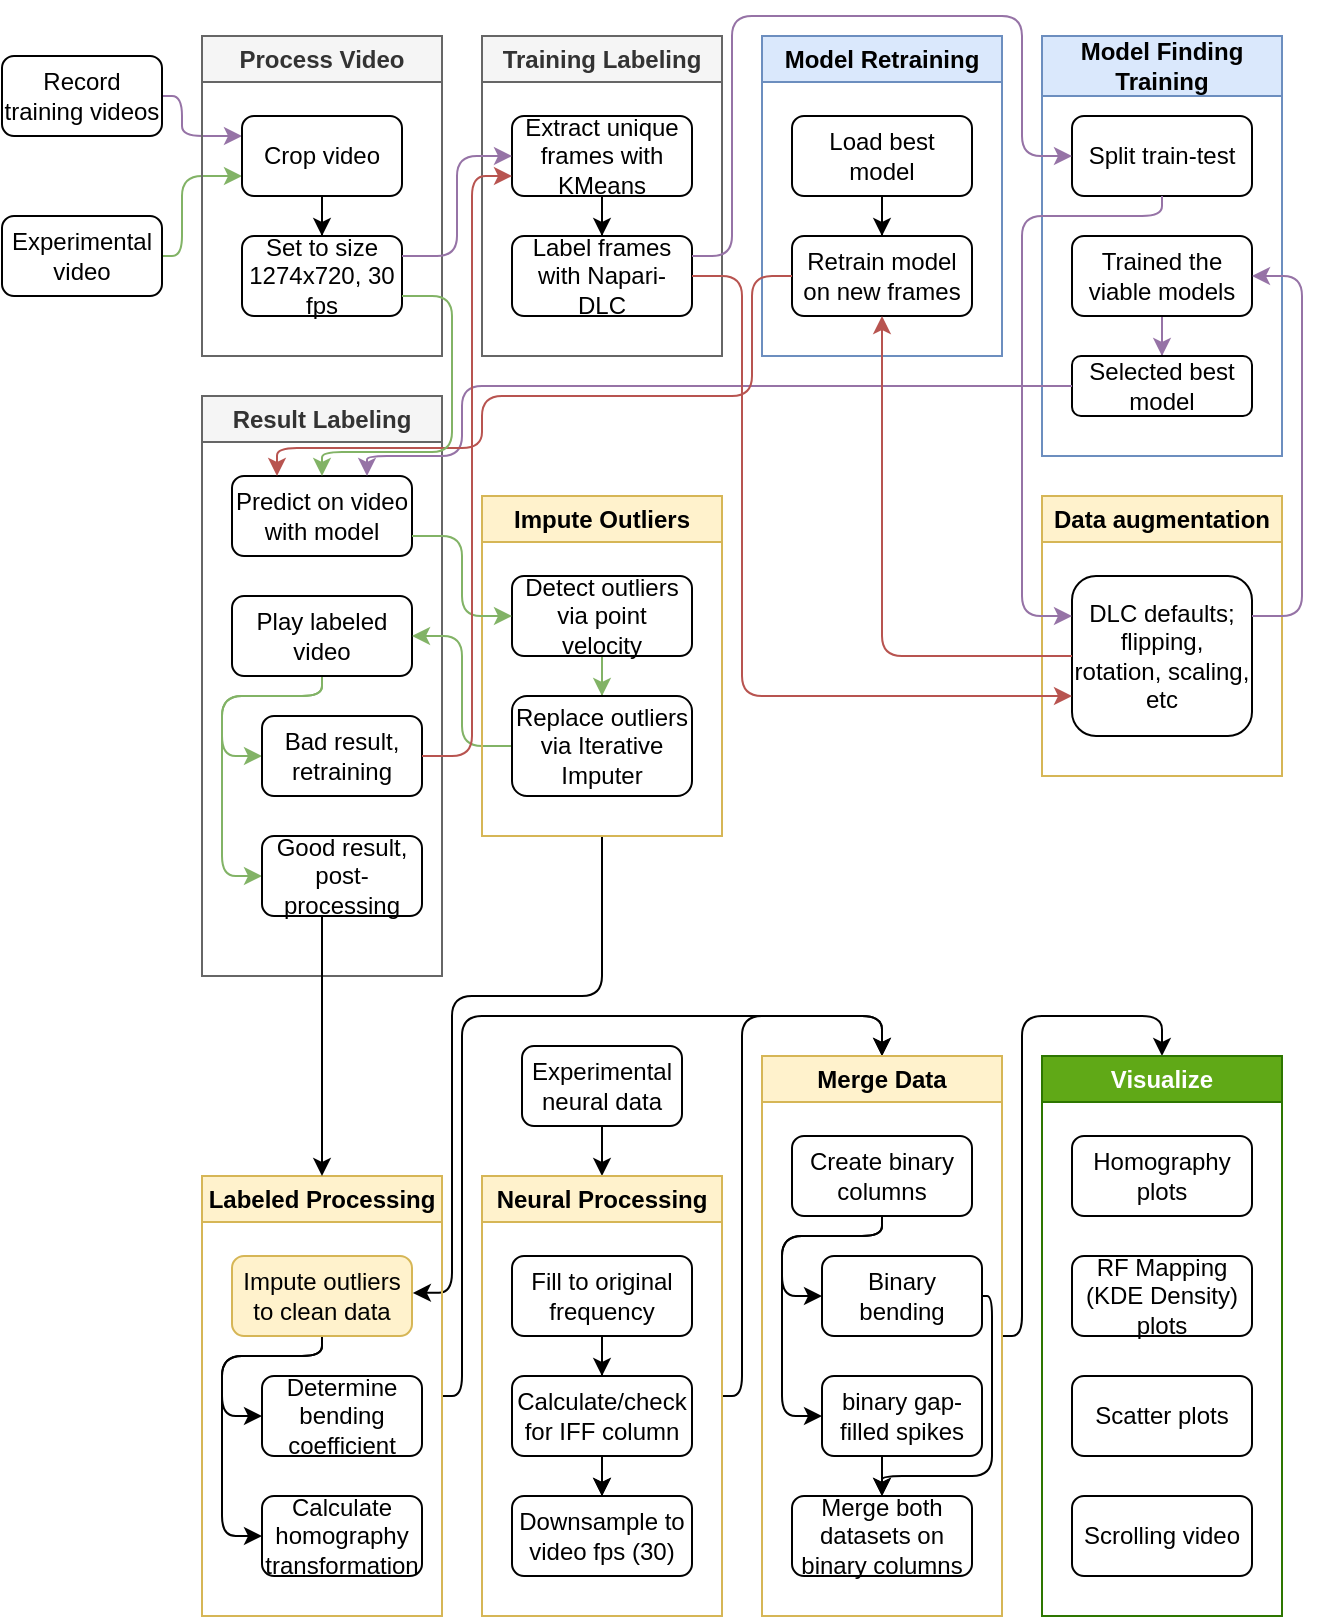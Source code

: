 <mxfile version="27.0.9">
  <diagram name="Page-1" id="RdltcCof8Wf01oZAINgJ">
    <mxGraphModel dx="1722" dy="949" grid="1" gridSize="10" guides="1" tooltips="1" connect="1" arrows="1" fold="1" page="1" pageScale="1" pageWidth="827" pageHeight="1169" math="0" shadow="0">
      <root>
        <mxCell id="0" />
        <mxCell id="1" parent="0" />
        <mxCell id="Vgs0IDp5Xt-hshidoUYs-11" style="edgeStyle=orthogonalEdgeStyle;rounded=1;orthogonalLoop=1;jettySize=auto;html=1;entryX=0;entryY=0.25;entryDx=0;entryDy=0;fillColor=#e1d5e7;strokeColor=#9673a6;curved=0;" edge="1" parent="1" source="Vgs0IDp5Xt-hshidoUYs-1" target="Vgs0IDp5Xt-hshidoUYs-9">
          <mxGeometry relative="1" as="geometry">
            <Array as="points">
              <mxPoint x="150" y="70" />
              <mxPoint x="150" y="90" />
            </Array>
          </mxGeometry>
        </mxCell>
        <mxCell id="Vgs0IDp5Xt-hshidoUYs-1" value="Record training videos" style="rounded=1;whiteSpace=wrap;html=1;" vertex="1" parent="1">
          <mxGeometry x="60" y="50" width="80" height="40" as="geometry" />
        </mxCell>
        <mxCell id="Vgs0IDp5Xt-hshidoUYs-79" style="edgeStyle=orthogonalEdgeStyle;rounded=1;orthogonalLoop=1;jettySize=auto;html=1;fillColor=#d5e8d4;strokeColor=#82b366;entryX=0;entryY=0.75;entryDx=0;entryDy=0;curved=0;" edge="1" parent="1" source="Vgs0IDp5Xt-hshidoUYs-2" target="Vgs0IDp5Xt-hshidoUYs-9">
          <mxGeometry relative="1" as="geometry">
            <mxPoint x="160" y="160" as="targetPoint" />
            <Array as="points">
              <mxPoint x="150" y="150" />
              <mxPoint x="150" y="110" />
            </Array>
          </mxGeometry>
        </mxCell>
        <mxCell id="Vgs0IDp5Xt-hshidoUYs-2" value="Experimental video" style="rounded=1;whiteSpace=wrap;html=1;" vertex="1" parent="1">
          <mxGeometry x="60" y="130" width="80" height="40" as="geometry" />
        </mxCell>
        <mxCell id="Vgs0IDp5Xt-hshidoUYs-8" value="Process Video" style="swimlane;whiteSpace=wrap;html=1;fillColor=#f5f5f5;fontColor=#333333;strokeColor=#666666;" vertex="1" parent="1">
          <mxGeometry x="160" y="40" width="120" height="160" as="geometry" />
        </mxCell>
        <mxCell id="Vgs0IDp5Xt-hshidoUYs-20" style="edgeStyle=orthogonalEdgeStyle;rounded=0;orthogonalLoop=1;jettySize=auto;html=1;entryX=0.5;entryY=0;entryDx=0;entryDy=0;" edge="1" parent="Vgs0IDp5Xt-hshidoUYs-8" source="Vgs0IDp5Xt-hshidoUYs-9" target="Vgs0IDp5Xt-hshidoUYs-10">
          <mxGeometry relative="1" as="geometry" />
        </mxCell>
        <mxCell id="Vgs0IDp5Xt-hshidoUYs-9" value="Crop video" style="rounded=1;whiteSpace=wrap;html=1;" vertex="1" parent="Vgs0IDp5Xt-hshidoUYs-8">
          <mxGeometry x="20" y="40" width="80" height="40" as="geometry" />
        </mxCell>
        <mxCell id="Vgs0IDp5Xt-hshidoUYs-10" value="Set to size 1274x720, 30 fps" style="rounded=1;whiteSpace=wrap;html=1;" vertex="1" parent="Vgs0IDp5Xt-hshidoUYs-8">
          <mxGeometry x="20" y="100" width="80" height="40" as="geometry" />
        </mxCell>
        <mxCell id="Vgs0IDp5Xt-hshidoUYs-15" value="Training Labeling" style="swimlane;whiteSpace=wrap;html=1;fillColor=#f5f5f5;strokeColor=#666666;fontColor=#333333;" vertex="1" parent="1">
          <mxGeometry x="300" y="40" width="120" height="160" as="geometry" />
        </mxCell>
        <mxCell id="Vgs0IDp5Xt-hshidoUYs-94" style="edgeStyle=orthogonalEdgeStyle;rounded=0;orthogonalLoop=1;jettySize=auto;html=1;entryX=0.5;entryY=0;entryDx=0;entryDy=0;" edge="1" parent="Vgs0IDp5Xt-hshidoUYs-15" source="Vgs0IDp5Xt-hshidoUYs-18" target="Vgs0IDp5Xt-hshidoUYs-19">
          <mxGeometry relative="1" as="geometry" />
        </mxCell>
        <mxCell id="Vgs0IDp5Xt-hshidoUYs-18" value="Extract unique frames with KMeans" style="rounded=1;whiteSpace=wrap;html=1;" vertex="1" parent="Vgs0IDp5Xt-hshidoUYs-15">
          <mxGeometry x="15" y="40" width="90" height="40" as="geometry" />
        </mxCell>
        <mxCell id="Vgs0IDp5Xt-hshidoUYs-19" value="Label frames with Napari-DLC" style="rounded=1;whiteSpace=wrap;html=1;" vertex="1" parent="Vgs0IDp5Xt-hshidoUYs-15">
          <mxGeometry x="15" y="100" width="90" height="40" as="geometry" />
        </mxCell>
        <mxCell id="Vgs0IDp5Xt-hshidoUYs-24" value="Model Finding Training" style="swimlane;whiteSpace=wrap;html=1;startSize=30;fillColor=#dae8fc;strokeColor=#6c8ebf;" vertex="1" parent="1">
          <mxGeometry x="580" y="40" width="120" height="210" as="geometry" />
        </mxCell>
        <mxCell id="Vgs0IDp5Xt-hshidoUYs-28" value="Split train-test" style="rounded=1;whiteSpace=wrap;html=1;" vertex="1" parent="Vgs0IDp5Xt-hshidoUYs-24">
          <mxGeometry x="15" y="40" width="90" height="40" as="geometry" />
        </mxCell>
        <mxCell id="Vgs0IDp5Xt-hshidoUYs-46" style="edgeStyle=orthogonalEdgeStyle;rounded=0;orthogonalLoop=1;jettySize=auto;html=1;entryX=0.5;entryY=0;entryDx=0;entryDy=0;fillColor=#e1d5e7;strokeColor=#9673a6;" edge="1" parent="Vgs0IDp5Xt-hshidoUYs-24" source="Vgs0IDp5Xt-hshidoUYs-35" target="Vgs0IDp5Xt-hshidoUYs-44">
          <mxGeometry relative="1" as="geometry" />
        </mxCell>
        <mxCell id="Vgs0IDp5Xt-hshidoUYs-35" value="Trained the viable models" style="rounded=1;whiteSpace=wrap;html=1;" vertex="1" parent="Vgs0IDp5Xt-hshidoUYs-24">
          <mxGeometry x="15" y="100" width="90" height="40" as="geometry" />
        </mxCell>
        <mxCell id="Vgs0IDp5Xt-hshidoUYs-44" value="Selected best model" style="rounded=1;whiteSpace=wrap;html=1;" vertex="1" parent="Vgs0IDp5Xt-hshidoUYs-24">
          <mxGeometry x="15" y="160" width="90" height="30" as="geometry" />
        </mxCell>
        <mxCell id="Vgs0IDp5Xt-hshidoUYs-29" value="Data augmentation" style="swimlane;whiteSpace=wrap;html=1;fillColor=#fff2cc;strokeColor=#d6b656;" vertex="1" parent="1">
          <mxGeometry x="580" y="270" width="120" height="140" as="geometry" />
        </mxCell>
        <mxCell id="Vgs0IDp5Xt-hshidoUYs-31" value="&lt;div&gt;DLC defaults;&lt;/div&gt;&lt;div&gt;flipping, rotation, scaling, etc&lt;/div&gt;" style="rounded=1;whiteSpace=wrap;html=1;" vertex="1" parent="Vgs0IDp5Xt-hshidoUYs-29">
          <mxGeometry x="15" y="40" width="90" height="80" as="geometry" />
        </mxCell>
        <mxCell id="Vgs0IDp5Xt-hshidoUYs-33" style="edgeStyle=orthogonalEdgeStyle;rounded=1;orthogonalLoop=1;jettySize=auto;html=1;entryX=0;entryY=0.25;entryDx=0;entryDy=0;fillColor=#e1d5e7;strokeColor=#9673a6;exitX=0.5;exitY=1;exitDx=0;exitDy=0;curved=0;" edge="1" parent="1" source="Vgs0IDp5Xt-hshidoUYs-28" target="Vgs0IDp5Xt-hshidoUYs-31">
          <mxGeometry relative="1" as="geometry">
            <Array as="points">
              <mxPoint x="640" y="130" />
              <mxPoint x="570" y="130" />
              <mxPoint x="570" y="330" />
            </Array>
          </mxGeometry>
        </mxCell>
        <mxCell id="Vgs0IDp5Xt-hshidoUYs-41" style="edgeStyle=orthogonalEdgeStyle;rounded=1;orthogonalLoop=1;jettySize=auto;html=1;entryX=1;entryY=0.5;entryDx=0;entryDy=0;fillColor=#e1d5e7;strokeColor=#9673a6;exitX=1;exitY=0.25;exitDx=0;exitDy=0;curved=0;" edge="1" parent="1" source="Vgs0IDp5Xt-hshidoUYs-31" target="Vgs0IDp5Xt-hshidoUYs-35">
          <mxGeometry relative="1" as="geometry">
            <Array as="points">
              <mxPoint x="710" y="330" />
              <mxPoint x="710" y="160" />
            </Array>
          </mxGeometry>
        </mxCell>
        <mxCell id="Vgs0IDp5Xt-hshidoUYs-47" value="Result Labeling" style="swimlane;whiteSpace=wrap;html=1;fillColor=#f5f5f5;fontColor=#333333;strokeColor=#666666;" vertex="1" parent="1">
          <mxGeometry x="160" y="220" width="120" height="290" as="geometry">
            <mxRectangle x="160" y="220" width="120" height="30" as="alternateBounds" />
          </mxGeometry>
        </mxCell>
        <mxCell id="Vgs0IDp5Xt-hshidoUYs-49" value="Predict on video with model" style="rounded=1;whiteSpace=wrap;html=1;" vertex="1" parent="Vgs0IDp5Xt-hshidoUYs-47">
          <mxGeometry x="15" y="40" width="90" height="40" as="geometry" />
        </mxCell>
        <mxCell id="Vgs0IDp5Xt-hshidoUYs-66" style="edgeStyle=orthogonalEdgeStyle;rounded=1;orthogonalLoop=1;jettySize=auto;html=1;entryX=0;entryY=0.5;entryDx=0;entryDy=0;fillColor=#d5e8d4;strokeColor=#82b366;curved=0;" edge="1" parent="Vgs0IDp5Xt-hshidoUYs-47" source="Vgs0IDp5Xt-hshidoUYs-57" target="Vgs0IDp5Xt-hshidoUYs-64">
          <mxGeometry relative="1" as="geometry">
            <Array as="points">
              <mxPoint x="60" y="150" />
              <mxPoint x="10" y="150" />
              <mxPoint x="10" y="180" />
            </Array>
          </mxGeometry>
        </mxCell>
        <mxCell id="Vgs0IDp5Xt-hshidoUYs-67" style="edgeStyle=orthogonalEdgeStyle;rounded=1;orthogonalLoop=1;jettySize=auto;html=1;entryX=0;entryY=0.5;entryDx=0;entryDy=0;fillColor=#d5e8d4;strokeColor=#82b366;curved=0;entryPerimeter=0;" edge="1" parent="Vgs0IDp5Xt-hshidoUYs-47" source="Vgs0IDp5Xt-hshidoUYs-57" target="Vgs0IDp5Xt-hshidoUYs-65">
          <mxGeometry relative="1" as="geometry">
            <Array as="points">
              <mxPoint x="60" y="150" />
              <mxPoint x="10" y="150" />
              <mxPoint x="10" y="240" />
            </Array>
          </mxGeometry>
        </mxCell>
        <mxCell id="Vgs0IDp5Xt-hshidoUYs-57" value="Play labeled video" style="rounded=1;whiteSpace=wrap;html=1;" vertex="1" parent="Vgs0IDp5Xt-hshidoUYs-47">
          <mxGeometry x="15" y="100" width="90" height="40" as="geometry" />
        </mxCell>
        <mxCell id="Vgs0IDp5Xt-hshidoUYs-64" value="Bad result, retraining" style="rounded=1;whiteSpace=wrap;html=1;" vertex="1" parent="Vgs0IDp5Xt-hshidoUYs-47">
          <mxGeometry x="30" y="160" width="80" height="40" as="geometry" />
        </mxCell>
        <mxCell id="Vgs0IDp5Xt-hshidoUYs-65" value="Good result, post-processing" style="rounded=1;whiteSpace=wrap;html=1;" vertex="1" parent="Vgs0IDp5Xt-hshidoUYs-47">
          <mxGeometry x="30" y="220" width="80" height="40" as="geometry" />
        </mxCell>
        <mxCell id="Vgs0IDp5Xt-hshidoUYs-51" style="edgeStyle=orthogonalEdgeStyle;rounded=1;orthogonalLoop=1;jettySize=auto;html=1;entryX=0.75;entryY=0;entryDx=0;entryDy=0;fillColor=#e1d5e7;strokeColor=#9673a6;curved=0;" edge="1" parent="1" source="Vgs0IDp5Xt-hshidoUYs-44" target="Vgs0IDp5Xt-hshidoUYs-49">
          <mxGeometry relative="1" as="geometry">
            <Array as="points">
              <mxPoint x="290" y="215" />
              <mxPoint x="290" y="250" />
              <mxPoint x="243" y="250" />
            </Array>
          </mxGeometry>
        </mxCell>
        <mxCell id="Vgs0IDp5Xt-hshidoUYs-58" style="edgeStyle=orthogonalEdgeStyle;rounded=1;orthogonalLoop=1;jettySize=auto;html=1;entryX=1;entryY=0.5;entryDx=0;entryDy=0;fillColor=#d5e8d4;strokeColor=#82b366;exitX=0;exitY=0.5;exitDx=0;exitDy=0;curved=0;" edge="1" parent="1" source="Vgs0IDp5Xt-hshidoUYs-55" target="Vgs0IDp5Xt-hshidoUYs-57">
          <mxGeometry relative="1" as="geometry">
            <Array as="points">
              <mxPoint x="290" y="395" />
              <mxPoint x="290" y="340" />
            </Array>
          </mxGeometry>
        </mxCell>
        <mxCell id="Vgs0IDp5Xt-hshidoUYs-178" style="edgeStyle=orthogonalEdgeStyle;rounded=1;orthogonalLoop=1;jettySize=auto;html=1;curved=0;entryX=1.005;entryY=0.461;entryDx=0;entryDy=0;entryPerimeter=0;exitX=0.5;exitY=1;exitDx=0;exitDy=0;" edge="1" parent="1" source="Vgs0IDp5Xt-hshidoUYs-53" target="Vgs0IDp5Xt-hshidoUYs-138">
          <mxGeometry relative="1" as="geometry">
            <mxPoint x="355.029" y="440" as="sourcePoint" />
            <mxPoint x="260" y="670.029" as="targetPoint" />
            <Array as="points">
              <mxPoint x="360" y="520" />
              <mxPoint x="285" y="520" />
              <mxPoint x="285" y="668" />
            </Array>
          </mxGeometry>
        </mxCell>
        <mxCell id="Vgs0IDp5Xt-hshidoUYs-53" value="Impute Outliers" style="swimlane;whiteSpace=wrap;html=1;fillColor=#fff2cc;strokeColor=#d6b656;" vertex="1" parent="1">
          <mxGeometry x="300" y="270" width="120" height="170" as="geometry" />
        </mxCell>
        <mxCell id="Vgs0IDp5Xt-hshidoUYs-69" style="edgeStyle=orthogonalEdgeStyle;rounded=0;orthogonalLoop=1;jettySize=auto;html=1;entryX=0.5;entryY=0;entryDx=0;entryDy=0;fillColor=#d5e8d4;strokeColor=#82b366;" edge="1" parent="Vgs0IDp5Xt-hshidoUYs-53" source="Vgs0IDp5Xt-hshidoUYs-54" target="Vgs0IDp5Xt-hshidoUYs-55">
          <mxGeometry relative="1" as="geometry" />
        </mxCell>
        <mxCell id="Vgs0IDp5Xt-hshidoUYs-54" value="Detect outliers via point velocity" style="rounded=1;whiteSpace=wrap;html=1;" vertex="1" parent="Vgs0IDp5Xt-hshidoUYs-53">
          <mxGeometry x="15" y="40" width="90" height="40" as="geometry" />
        </mxCell>
        <mxCell id="Vgs0IDp5Xt-hshidoUYs-55" value="Replace outliers via Iterative Imputer" style="rounded=1;whiteSpace=wrap;html=1;" vertex="1" parent="Vgs0IDp5Xt-hshidoUYs-53">
          <mxGeometry x="15" y="100" width="90" height="50" as="geometry" />
        </mxCell>
        <mxCell id="Vgs0IDp5Xt-hshidoUYs-59" style="edgeStyle=orthogonalEdgeStyle;rounded=1;orthogonalLoop=1;jettySize=auto;html=1;entryX=0;entryY=0.5;entryDx=0;entryDy=0;fillColor=#d5e8d4;strokeColor=#82b366;exitX=1;exitY=0.75;exitDx=0;exitDy=0;curved=0;" edge="1" parent="1" source="Vgs0IDp5Xt-hshidoUYs-49" target="Vgs0IDp5Xt-hshidoUYs-54">
          <mxGeometry relative="1" as="geometry">
            <Array as="points">
              <mxPoint x="290" y="290" />
              <mxPoint x="290" y="330" />
            </Array>
          </mxGeometry>
        </mxCell>
        <mxCell id="Vgs0IDp5Xt-hshidoUYs-72" value="Model Retraining" style="swimlane;whiteSpace=wrap;html=1;fillColor=#dae8fc;strokeColor=#6c8ebf;" vertex="1" parent="1">
          <mxGeometry x="440" y="40" width="120" height="160" as="geometry" />
        </mxCell>
        <mxCell id="Vgs0IDp5Xt-hshidoUYs-97" style="edgeStyle=orthogonalEdgeStyle;rounded=0;orthogonalLoop=1;jettySize=auto;html=1;entryX=0.5;entryY=0;entryDx=0;entryDy=0;" edge="1" parent="Vgs0IDp5Xt-hshidoUYs-72" source="Vgs0IDp5Xt-hshidoUYs-74" target="Vgs0IDp5Xt-hshidoUYs-75">
          <mxGeometry relative="1" as="geometry" />
        </mxCell>
        <mxCell id="Vgs0IDp5Xt-hshidoUYs-74" value="Load best model" style="rounded=1;whiteSpace=wrap;html=1;" vertex="1" parent="Vgs0IDp5Xt-hshidoUYs-72">
          <mxGeometry x="15" y="40" width="90" height="40" as="geometry" />
        </mxCell>
        <mxCell id="Vgs0IDp5Xt-hshidoUYs-75" value="Retrain model on new frames" style="rounded=1;whiteSpace=wrap;html=1;" vertex="1" parent="Vgs0IDp5Xt-hshidoUYs-72">
          <mxGeometry x="15" y="100" width="90" height="40" as="geometry" />
        </mxCell>
        <mxCell id="Vgs0IDp5Xt-hshidoUYs-78" style="edgeStyle=orthogonalEdgeStyle;rounded=1;orthogonalLoop=1;jettySize=auto;html=1;entryX=0.25;entryY=0;entryDx=0;entryDy=0;fillColor=#f8cecc;strokeColor=#b85450;exitX=0;exitY=0.5;exitDx=0;exitDy=0;curved=0;" edge="1" parent="1" source="Vgs0IDp5Xt-hshidoUYs-75" target="Vgs0IDp5Xt-hshidoUYs-49">
          <mxGeometry relative="1" as="geometry">
            <mxPoint x="455" y="156" as="sourcePoint" />
            <mxPoint x="197.5" y="256" as="targetPoint" />
            <Array as="points">
              <mxPoint x="435" y="160" />
              <mxPoint x="435" y="220" />
              <mxPoint x="300" y="220" />
              <mxPoint x="300" y="246" />
              <mxPoint x="198" y="246" />
            </Array>
          </mxGeometry>
        </mxCell>
        <mxCell id="Vgs0IDp5Xt-hshidoUYs-84" style="edgeStyle=orthogonalEdgeStyle;rounded=1;orthogonalLoop=1;jettySize=auto;html=1;entryX=0;entryY=0.5;entryDx=0;entryDy=0;fillColor=#e1d5e7;strokeColor=#9673a6;exitX=1;exitY=0.25;exitDx=0;exitDy=0;curved=0;" edge="1" parent="1" source="Vgs0IDp5Xt-hshidoUYs-10" target="Vgs0IDp5Xt-hshidoUYs-18">
          <mxGeometry relative="1" as="geometry" />
        </mxCell>
        <mxCell id="Vgs0IDp5Xt-hshidoUYs-85" style="edgeStyle=orthogonalEdgeStyle;rounded=1;orthogonalLoop=1;jettySize=auto;html=1;entryX=0.5;entryY=0;entryDx=0;entryDy=0;fillColor=#d5e8d4;strokeColor=#82b366;curved=0;" edge="1" parent="1" target="Vgs0IDp5Xt-hshidoUYs-49">
          <mxGeometry relative="1" as="geometry">
            <mxPoint x="260" y="170" as="sourcePoint" />
            <mxPoint x="220" y="258" as="targetPoint" />
            <Array as="points">
              <mxPoint x="260" y="170" />
              <mxPoint x="285" y="170" />
              <mxPoint x="285" y="248" />
              <mxPoint x="220" y="248" />
            </Array>
          </mxGeometry>
        </mxCell>
        <mxCell id="Vgs0IDp5Xt-hshidoUYs-86" style="edgeStyle=orthogonalEdgeStyle;rounded=1;orthogonalLoop=1;jettySize=auto;html=1;entryX=0;entryY=0.75;entryDx=0;entryDy=0;fillColor=#f8cecc;strokeColor=#b85450;curved=0;" edge="1" parent="1" source="Vgs0IDp5Xt-hshidoUYs-64" target="Vgs0IDp5Xt-hshidoUYs-18">
          <mxGeometry relative="1" as="geometry">
            <Array as="points">
              <mxPoint x="295" y="400" />
              <mxPoint x="295" y="110" />
            </Array>
          </mxGeometry>
        </mxCell>
        <mxCell id="Vgs0IDp5Xt-hshidoUYs-92" style="edgeStyle=orthogonalEdgeStyle;rounded=1;orthogonalLoop=1;jettySize=auto;html=1;entryX=0;entryY=0.5;entryDx=0;entryDy=0;fillColor=#e1d5e7;strokeColor=#9673a6;flowAnimation=0;curved=0;exitX=1;exitY=0.25;exitDx=0;exitDy=0;" edge="1" parent="1" source="Vgs0IDp5Xt-hshidoUYs-19" target="Vgs0IDp5Xt-hshidoUYs-28">
          <mxGeometry relative="1" as="geometry">
            <mxPoint x="401" y="170" as="sourcePoint" />
            <mxPoint x="591" y="100" as="targetPoint" />
            <Array as="points">
              <mxPoint x="425" y="150" />
              <mxPoint x="425" y="30" />
              <mxPoint x="570" y="30" />
              <mxPoint x="570" y="100" />
            </Array>
          </mxGeometry>
        </mxCell>
        <mxCell id="Vgs0IDp5Xt-hshidoUYs-95" style="edgeStyle=orthogonalEdgeStyle;rounded=1;orthogonalLoop=1;jettySize=auto;html=1;entryX=0;entryY=0.75;entryDx=0;entryDy=0;fillColor=#f8cecc;strokeColor=#b85450;curved=0;" edge="1" parent="1" source="Vgs0IDp5Xt-hshidoUYs-19" target="Vgs0IDp5Xt-hshidoUYs-31">
          <mxGeometry relative="1" as="geometry">
            <Array as="points">
              <mxPoint x="430" y="160" />
              <mxPoint x="430" y="370" />
            </Array>
          </mxGeometry>
        </mxCell>
        <mxCell id="Vgs0IDp5Xt-hshidoUYs-96" style="edgeStyle=orthogonalEdgeStyle;rounded=1;orthogonalLoop=1;jettySize=auto;html=1;entryX=0.5;entryY=1;entryDx=0;entryDy=0;fillColor=#f8cecc;strokeColor=#b85450;curved=0;" edge="1" parent="1" source="Vgs0IDp5Xt-hshidoUYs-31" target="Vgs0IDp5Xt-hshidoUYs-75">
          <mxGeometry relative="1" as="geometry" />
        </mxCell>
        <mxCell id="Vgs0IDp5Xt-hshidoUYs-149" style="edgeStyle=orthogonalEdgeStyle;rounded=0;orthogonalLoop=1;jettySize=auto;html=1;entryX=0.5;entryY=0;entryDx=0;entryDy=0;" edge="1" parent="1" source="Vgs0IDp5Xt-hshidoUYs-119" target="Vgs0IDp5Xt-hshidoUYs-124">
          <mxGeometry relative="1" as="geometry" />
        </mxCell>
        <mxCell id="Vgs0IDp5Xt-hshidoUYs-119" value="Experimental neural data" style="rounded=1;whiteSpace=wrap;html=1;" vertex="1" parent="1">
          <mxGeometry x="320" y="545" width="80" height="40" as="geometry" />
        </mxCell>
        <mxCell id="Vgs0IDp5Xt-hshidoUYs-169" style="edgeStyle=orthogonalEdgeStyle;rounded=1;orthogonalLoop=1;jettySize=auto;html=1;entryX=0.5;entryY=0;entryDx=0;entryDy=0;curved=0;" edge="1" parent="1" source="Vgs0IDp5Xt-hshidoUYs-120" target="Vgs0IDp5Xt-hshidoUYs-128">
          <mxGeometry relative="1" as="geometry">
            <Array as="points">
              <mxPoint x="290" y="720" />
              <mxPoint x="290" y="530" />
              <mxPoint x="500" y="530" />
            </Array>
          </mxGeometry>
        </mxCell>
        <mxCell id="Vgs0IDp5Xt-hshidoUYs-120" value="Labeled Processing" style="swimlane;whiteSpace=wrap;html=1;fillColor=#fff2cc;strokeColor=#d6b656;" vertex="1" parent="1">
          <mxGeometry x="160" y="610" width="120" height="220" as="geometry" />
        </mxCell>
        <mxCell id="Vgs0IDp5Xt-hshidoUYs-143" style="edgeStyle=orthogonalEdgeStyle;rounded=1;orthogonalLoop=1;jettySize=auto;html=1;entryX=0;entryY=0.5;entryDx=0;entryDy=0;curved=0;" edge="1" parent="Vgs0IDp5Xt-hshidoUYs-120" source="Vgs0IDp5Xt-hshidoUYs-138" target="Vgs0IDp5Xt-hshidoUYs-140">
          <mxGeometry relative="1" as="geometry">
            <Array as="points">
              <mxPoint x="60" y="90" />
              <mxPoint x="10" y="90" />
              <mxPoint x="10" y="120" />
            </Array>
          </mxGeometry>
        </mxCell>
        <mxCell id="Vgs0IDp5Xt-hshidoUYs-144" style="edgeStyle=orthogonalEdgeStyle;rounded=1;orthogonalLoop=1;jettySize=auto;html=1;entryX=0;entryY=0.5;entryDx=0;entryDy=0;curved=0;" edge="1" parent="Vgs0IDp5Xt-hshidoUYs-120" source="Vgs0IDp5Xt-hshidoUYs-138" target="Vgs0IDp5Xt-hshidoUYs-142">
          <mxGeometry relative="1" as="geometry">
            <Array as="points">
              <mxPoint x="60" y="90" />
              <mxPoint x="10" y="90" />
              <mxPoint x="10" y="180" />
            </Array>
          </mxGeometry>
        </mxCell>
        <mxCell id="Vgs0IDp5Xt-hshidoUYs-138" value="Impute outliers to clean data" style="rounded=1;whiteSpace=wrap;html=1;fillColor=#fff2cc;strokeColor=#d6b656;" vertex="1" parent="Vgs0IDp5Xt-hshidoUYs-120">
          <mxGeometry x="15" y="40" width="90" height="40" as="geometry" />
        </mxCell>
        <mxCell id="Vgs0IDp5Xt-hshidoUYs-140" value="Determine bending coefficient" style="rounded=1;whiteSpace=wrap;html=1;" vertex="1" parent="Vgs0IDp5Xt-hshidoUYs-120">
          <mxGeometry x="30" y="100" width="80" height="40" as="geometry" />
        </mxCell>
        <mxCell id="Vgs0IDp5Xt-hshidoUYs-142" value="Calculate homography transformation" style="rounded=1;whiteSpace=wrap;html=1;" vertex="1" parent="Vgs0IDp5Xt-hshidoUYs-120">
          <mxGeometry x="30" y="160" width="80" height="40" as="geometry" />
        </mxCell>
        <mxCell id="Vgs0IDp5Xt-hshidoUYs-170" style="edgeStyle=orthogonalEdgeStyle;rounded=1;orthogonalLoop=1;jettySize=auto;html=1;entryX=0.5;entryY=0;entryDx=0;entryDy=0;curved=0;" edge="1" parent="1" source="Vgs0IDp5Xt-hshidoUYs-124" target="Vgs0IDp5Xt-hshidoUYs-128">
          <mxGeometry relative="1" as="geometry">
            <Array as="points">
              <mxPoint x="430" y="720" />
              <mxPoint x="430" y="530" />
              <mxPoint x="500" y="530" />
            </Array>
          </mxGeometry>
        </mxCell>
        <mxCell id="Vgs0IDp5Xt-hshidoUYs-124" value="Neural Processing" style="swimlane;whiteSpace=wrap;html=1;fillColor=#fff2cc;strokeColor=#d6b656;" vertex="1" parent="1">
          <mxGeometry x="300" y="610" width="120" height="220" as="geometry" />
        </mxCell>
        <mxCell id="Vgs0IDp5Xt-hshidoUYs-153" style="edgeStyle=orthogonalEdgeStyle;rounded=0;orthogonalLoop=1;jettySize=auto;html=1;" edge="1" parent="Vgs0IDp5Xt-hshidoUYs-124" source="Vgs0IDp5Xt-hshidoUYs-150" target="Vgs0IDp5Xt-hshidoUYs-152">
          <mxGeometry relative="1" as="geometry" />
        </mxCell>
        <mxCell id="Vgs0IDp5Xt-hshidoUYs-154" value="" style="edgeStyle=orthogonalEdgeStyle;rounded=0;orthogonalLoop=1;jettySize=auto;html=1;" edge="1" parent="Vgs0IDp5Xt-hshidoUYs-124" source="Vgs0IDp5Xt-hshidoUYs-150" target="Vgs0IDp5Xt-hshidoUYs-152">
          <mxGeometry relative="1" as="geometry" />
        </mxCell>
        <mxCell id="Vgs0IDp5Xt-hshidoUYs-150" value="Calculate/check for IFF column" style="rounded=1;whiteSpace=wrap;html=1;" vertex="1" parent="Vgs0IDp5Xt-hshidoUYs-124">
          <mxGeometry x="15" y="100" width="90" height="40" as="geometry" />
        </mxCell>
        <mxCell id="Vgs0IDp5Xt-hshidoUYs-152" value="Downsample to video fps (30)" style="rounded=1;whiteSpace=wrap;html=1;" vertex="1" parent="Vgs0IDp5Xt-hshidoUYs-124">
          <mxGeometry x="15" y="160" width="90" height="40" as="geometry" />
        </mxCell>
        <mxCell id="Vgs0IDp5Xt-hshidoUYs-156" style="edgeStyle=orthogonalEdgeStyle;rounded=0;orthogonalLoop=1;jettySize=auto;html=1;entryX=0.5;entryY=0;entryDx=0;entryDy=0;" edge="1" parent="Vgs0IDp5Xt-hshidoUYs-124" source="Vgs0IDp5Xt-hshidoUYs-155" target="Vgs0IDp5Xt-hshidoUYs-150">
          <mxGeometry relative="1" as="geometry" />
        </mxCell>
        <mxCell id="Vgs0IDp5Xt-hshidoUYs-155" value="Fill to original frequency" style="rounded=1;whiteSpace=wrap;html=1;" vertex="1" parent="Vgs0IDp5Xt-hshidoUYs-124">
          <mxGeometry x="15" y="40" width="90" height="40" as="geometry" />
        </mxCell>
        <mxCell id="Vgs0IDp5Xt-hshidoUYs-175" style="edgeStyle=orthogonalEdgeStyle;rounded=1;orthogonalLoop=1;jettySize=auto;html=1;entryX=0.5;entryY=0;entryDx=0;entryDy=0;curved=0;" edge="1" parent="1" source="Vgs0IDp5Xt-hshidoUYs-128" target="Vgs0IDp5Xt-hshidoUYs-132">
          <mxGeometry relative="1" as="geometry">
            <Array as="points">
              <mxPoint x="570" y="690" />
              <mxPoint x="570" y="530" />
              <mxPoint x="640" y="530" />
            </Array>
          </mxGeometry>
        </mxCell>
        <mxCell id="Vgs0IDp5Xt-hshidoUYs-128" value="Merge Data" style="swimlane;whiteSpace=wrap;html=1;fillColor=#fff2cc;strokeColor=#d6b656;" vertex="1" parent="1">
          <mxGeometry x="440" y="550" width="120" height="280" as="geometry" />
        </mxCell>
        <mxCell id="Vgs0IDp5Xt-hshidoUYs-160" style="edgeStyle=orthogonalEdgeStyle;rounded=1;orthogonalLoop=1;jettySize=auto;html=1;entryX=0;entryY=0.5;entryDx=0;entryDy=0;curved=0;" edge="1" parent="Vgs0IDp5Xt-hshidoUYs-128" source="Vgs0IDp5Xt-hshidoUYs-157" target="Vgs0IDp5Xt-hshidoUYs-158">
          <mxGeometry relative="1" as="geometry">
            <Array as="points">
              <mxPoint x="60" y="90" />
              <mxPoint x="10" y="90" />
              <mxPoint x="10" y="120" />
            </Array>
          </mxGeometry>
        </mxCell>
        <mxCell id="Vgs0IDp5Xt-hshidoUYs-161" style="edgeStyle=orthogonalEdgeStyle;rounded=1;orthogonalLoop=1;jettySize=auto;html=1;entryX=0;entryY=0.5;entryDx=0;entryDy=0;curved=0;" edge="1" parent="Vgs0IDp5Xt-hshidoUYs-128" source="Vgs0IDp5Xt-hshidoUYs-157" target="Vgs0IDp5Xt-hshidoUYs-159">
          <mxGeometry relative="1" as="geometry">
            <Array as="points">
              <mxPoint x="60" y="90" />
              <mxPoint x="10" y="90" />
              <mxPoint x="10" y="180" />
            </Array>
          </mxGeometry>
        </mxCell>
        <mxCell id="Vgs0IDp5Xt-hshidoUYs-157" value="Create binary columns " style="rounded=1;whiteSpace=wrap;html=1;" vertex="1" parent="Vgs0IDp5Xt-hshidoUYs-128">
          <mxGeometry x="15" y="40" width="90" height="40" as="geometry" />
        </mxCell>
        <mxCell id="Vgs0IDp5Xt-hshidoUYs-165" style="edgeStyle=orthogonalEdgeStyle;rounded=1;orthogonalLoop=1;jettySize=auto;html=1;entryX=0.5;entryY=0;entryDx=0;entryDy=0;exitX=1;exitY=0.5;exitDx=0;exitDy=0;curved=0;" edge="1" parent="Vgs0IDp5Xt-hshidoUYs-128" source="Vgs0IDp5Xt-hshidoUYs-158" target="Vgs0IDp5Xt-hshidoUYs-163">
          <mxGeometry relative="1" as="geometry">
            <mxPoint x="105" y="120" as="sourcePoint" />
            <mxPoint x="55" y="220" as="targetPoint" />
            <Array as="points">
              <mxPoint x="115" y="120" />
              <mxPoint x="115" y="210" />
              <mxPoint x="60" y="210" />
            </Array>
          </mxGeometry>
        </mxCell>
        <mxCell id="Vgs0IDp5Xt-hshidoUYs-158" value="Binary bending" style="rounded=1;whiteSpace=wrap;html=1;" vertex="1" parent="Vgs0IDp5Xt-hshidoUYs-128">
          <mxGeometry x="30" y="100" width="80" height="40" as="geometry" />
        </mxCell>
        <mxCell id="Vgs0IDp5Xt-hshidoUYs-164" style="edgeStyle=orthogonalEdgeStyle;rounded=0;orthogonalLoop=1;jettySize=auto;html=1;entryX=0.5;entryY=0;entryDx=0;entryDy=0;" edge="1" parent="Vgs0IDp5Xt-hshidoUYs-128" source="Vgs0IDp5Xt-hshidoUYs-159" target="Vgs0IDp5Xt-hshidoUYs-163">
          <mxGeometry relative="1" as="geometry">
            <Array as="points">
              <mxPoint x="60" y="210" />
              <mxPoint x="60" y="210" />
            </Array>
          </mxGeometry>
        </mxCell>
        <mxCell id="Vgs0IDp5Xt-hshidoUYs-159" value="binary gap-filled spikes" style="rounded=1;whiteSpace=wrap;html=1;" vertex="1" parent="Vgs0IDp5Xt-hshidoUYs-128">
          <mxGeometry x="30" y="160" width="80" height="40" as="geometry" />
        </mxCell>
        <mxCell id="Vgs0IDp5Xt-hshidoUYs-163" value="Merge both datasets on binary columns" style="rounded=1;whiteSpace=wrap;html=1;" vertex="1" parent="Vgs0IDp5Xt-hshidoUYs-128">
          <mxGeometry x="15" y="220" width="90" height="40" as="geometry" />
        </mxCell>
        <mxCell id="Vgs0IDp5Xt-hshidoUYs-132" value="Visualize" style="swimlane;whiteSpace=wrap;html=1;fillColor=#60a917;strokeColor=#2D7600;fontColor=#ffffff;" vertex="1" parent="1">
          <mxGeometry x="580" y="550" width="120" height="280" as="geometry" />
        </mxCell>
        <mxCell id="Vgs0IDp5Xt-hshidoUYs-171" value="Homography plots" style="rounded=1;whiteSpace=wrap;html=1;" vertex="1" parent="Vgs0IDp5Xt-hshidoUYs-132">
          <mxGeometry x="15" y="40" width="90" height="40" as="geometry" />
        </mxCell>
        <mxCell id="Vgs0IDp5Xt-hshidoUYs-172" value="RF Mapping (KDE Density) plots" style="rounded=1;whiteSpace=wrap;html=1;" vertex="1" parent="Vgs0IDp5Xt-hshidoUYs-132">
          <mxGeometry x="15" y="100" width="90" height="40" as="geometry" />
        </mxCell>
        <mxCell id="Vgs0IDp5Xt-hshidoUYs-173" value="Scatter plots" style="rounded=1;whiteSpace=wrap;html=1;" vertex="1" parent="Vgs0IDp5Xt-hshidoUYs-132">
          <mxGeometry x="15" y="160" width="90" height="40" as="geometry" />
        </mxCell>
        <mxCell id="Vgs0IDp5Xt-hshidoUYs-174" value="Scrolling video" style="rounded=1;whiteSpace=wrap;html=1;" vertex="1" parent="Vgs0IDp5Xt-hshidoUYs-132">
          <mxGeometry x="15" y="220" width="90" height="40" as="geometry" />
        </mxCell>
        <mxCell id="Vgs0IDp5Xt-hshidoUYs-177" style="edgeStyle=orthogonalEdgeStyle;rounded=1;orthogonalLoop=1;jettySize=auto;html=1;curved=0;" edge="1" parent="1" source="Vgs0IDp5Xt-hshidoUYs-65" target="Vgs0IDp5Xt-hshidoUYs-120">
          <mxGeometry relative="1" as="geometry">
            <Array as="points">
              <mxPoint x="220" y="540" />
              <mxPoint x="220" y="540" />
            </Array>
          </mxGeometry>
        </mxCell>
      </root>
    </mxGraphModel>
  </diagram>
</mxfile>
